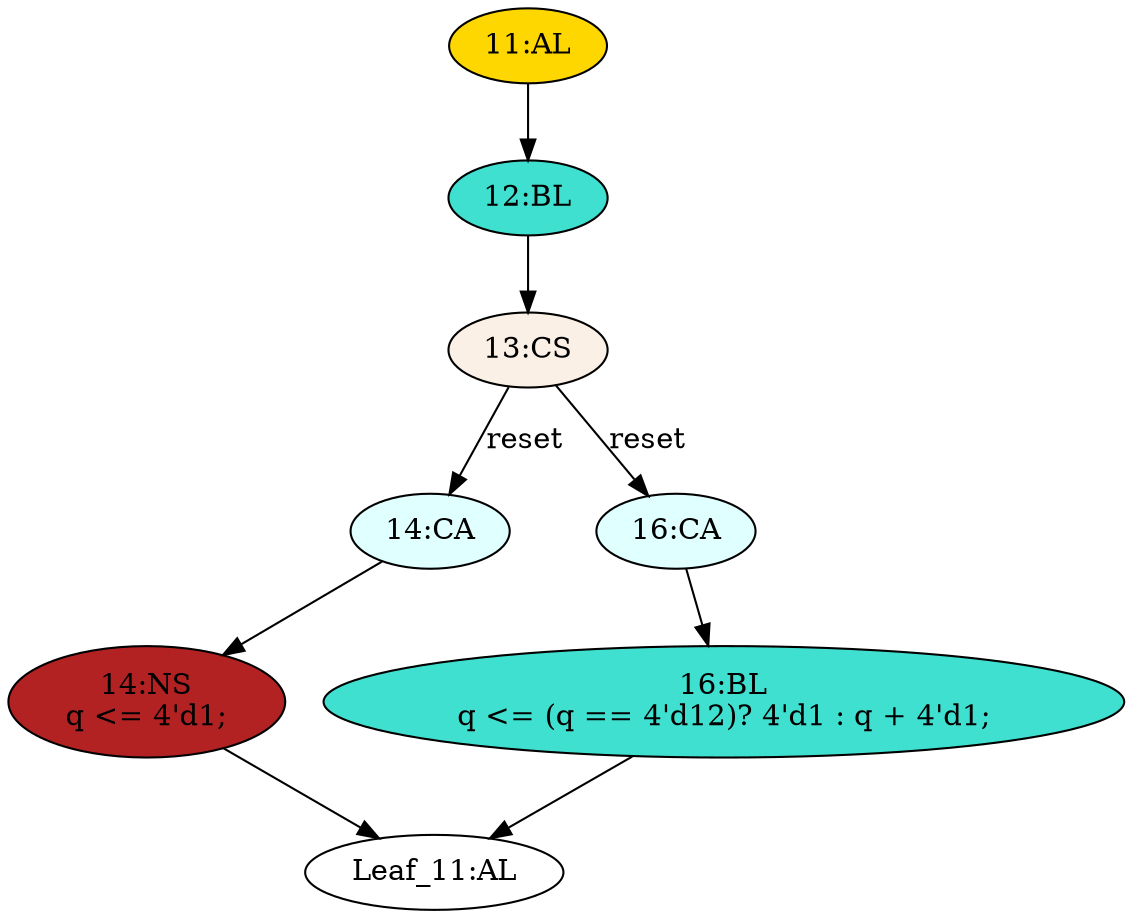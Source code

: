 strict digraph "" {
	node [label="\N"];
	"Leaf_11:AL"	[def_var="['q']",
		label="Leaf_11:AL"];
	"14:CA"	[ast="<pyverilog.vparser.ast.Case object at 0x7fe9b61922d0>",
		fillcolor=lightcyan,
		label="14:CA",
		statements="[]",
		style=filled,
		typ=Case];
	"14:NS"	[ast="<pyverilog.vparser.ast.NonblockingSubstitution object at 0x7fe9b6192410>",
		fillcolor=firebrick,
		label="14:NS
q <= 4'd1;",
		statements="[<pyverilog.vparser.ast.NonblockingSubstitution object at 0x7fe9b6192410>]",
		style=filled,
		typ=NonblockingSubstitution];
	"14:CA" -> "14:NS"	[cond="[]",
		lineno=None];
	"16:CA"	[ast="<pyverilog.vparser.ast.Case object at 0x7fe9b6192590>",
		fillcolor=lightcyan,
		label="16:CA",
		statements="[]",
		style=filled,
		typ=Case];
	"16:BL"	[ast="<pyverilog.vparser.ast.Block object at 0x7fe9b61925d0>",
		fillcolor=turquoise,
		label="16:BL
q <= (q == 4'd12)? 4'd1 : q + 4'd1;",
		statements="[<pyverilog.vparser.ast.NonblockingSubstitution object at 0x7fe9b6192610>]",
		style=filled,
		typ=Block];
	"16:CA" -> "16:BL"	[cond="[]",
		lineno=None];
	"13:CS"	[ast="<pyverilog.vparser.ast.CaseStatement object at 0x7fe9b6192910>",
		fillcolor=linen,
		label="13:CS",
		statements="[]",
		style=filled,
		typ=CaseStatement];
	"13:CS" -> "14:CA"	[cond="['reset']",
		label=reset,
		lineno=13];
	"13:CS" -> "16:CA"	[cond="['reset']",
		label=reset,
		lineno=13];
	"12:BL"	[ast="<pyverilog.vparser.ast.Block object at 0x7fe9b6192a10>",
		fillcolor=turquoise,
		label="12:BL",
		statements="[]",
		style=filled,
		typ=Block];
	"12:BL" -> "13:CS"	[cond="[]",
		lineno=None];
	"11:AL"	[ast="<pyverilog.vparser.ast.Always object at 0x7fe9b6192a90>",
		clk_sens=True,
		fillcolor=gold,
		label="11:AL",
		sens="['clk']",
		statements="[]",
		style=filled,
		typ=Always,
		use_var="['reset', 'q']"];
	"11:AL" -> "12:BL"	[cond="[]",
		lineno=None];
	"16:BL" -> "Leaf_11:AL"	[cond="[]",
		lineno=None];
	"14:NS" -> "Leaf_11:AL"	[cond="[]",
		lineno=None];
}
